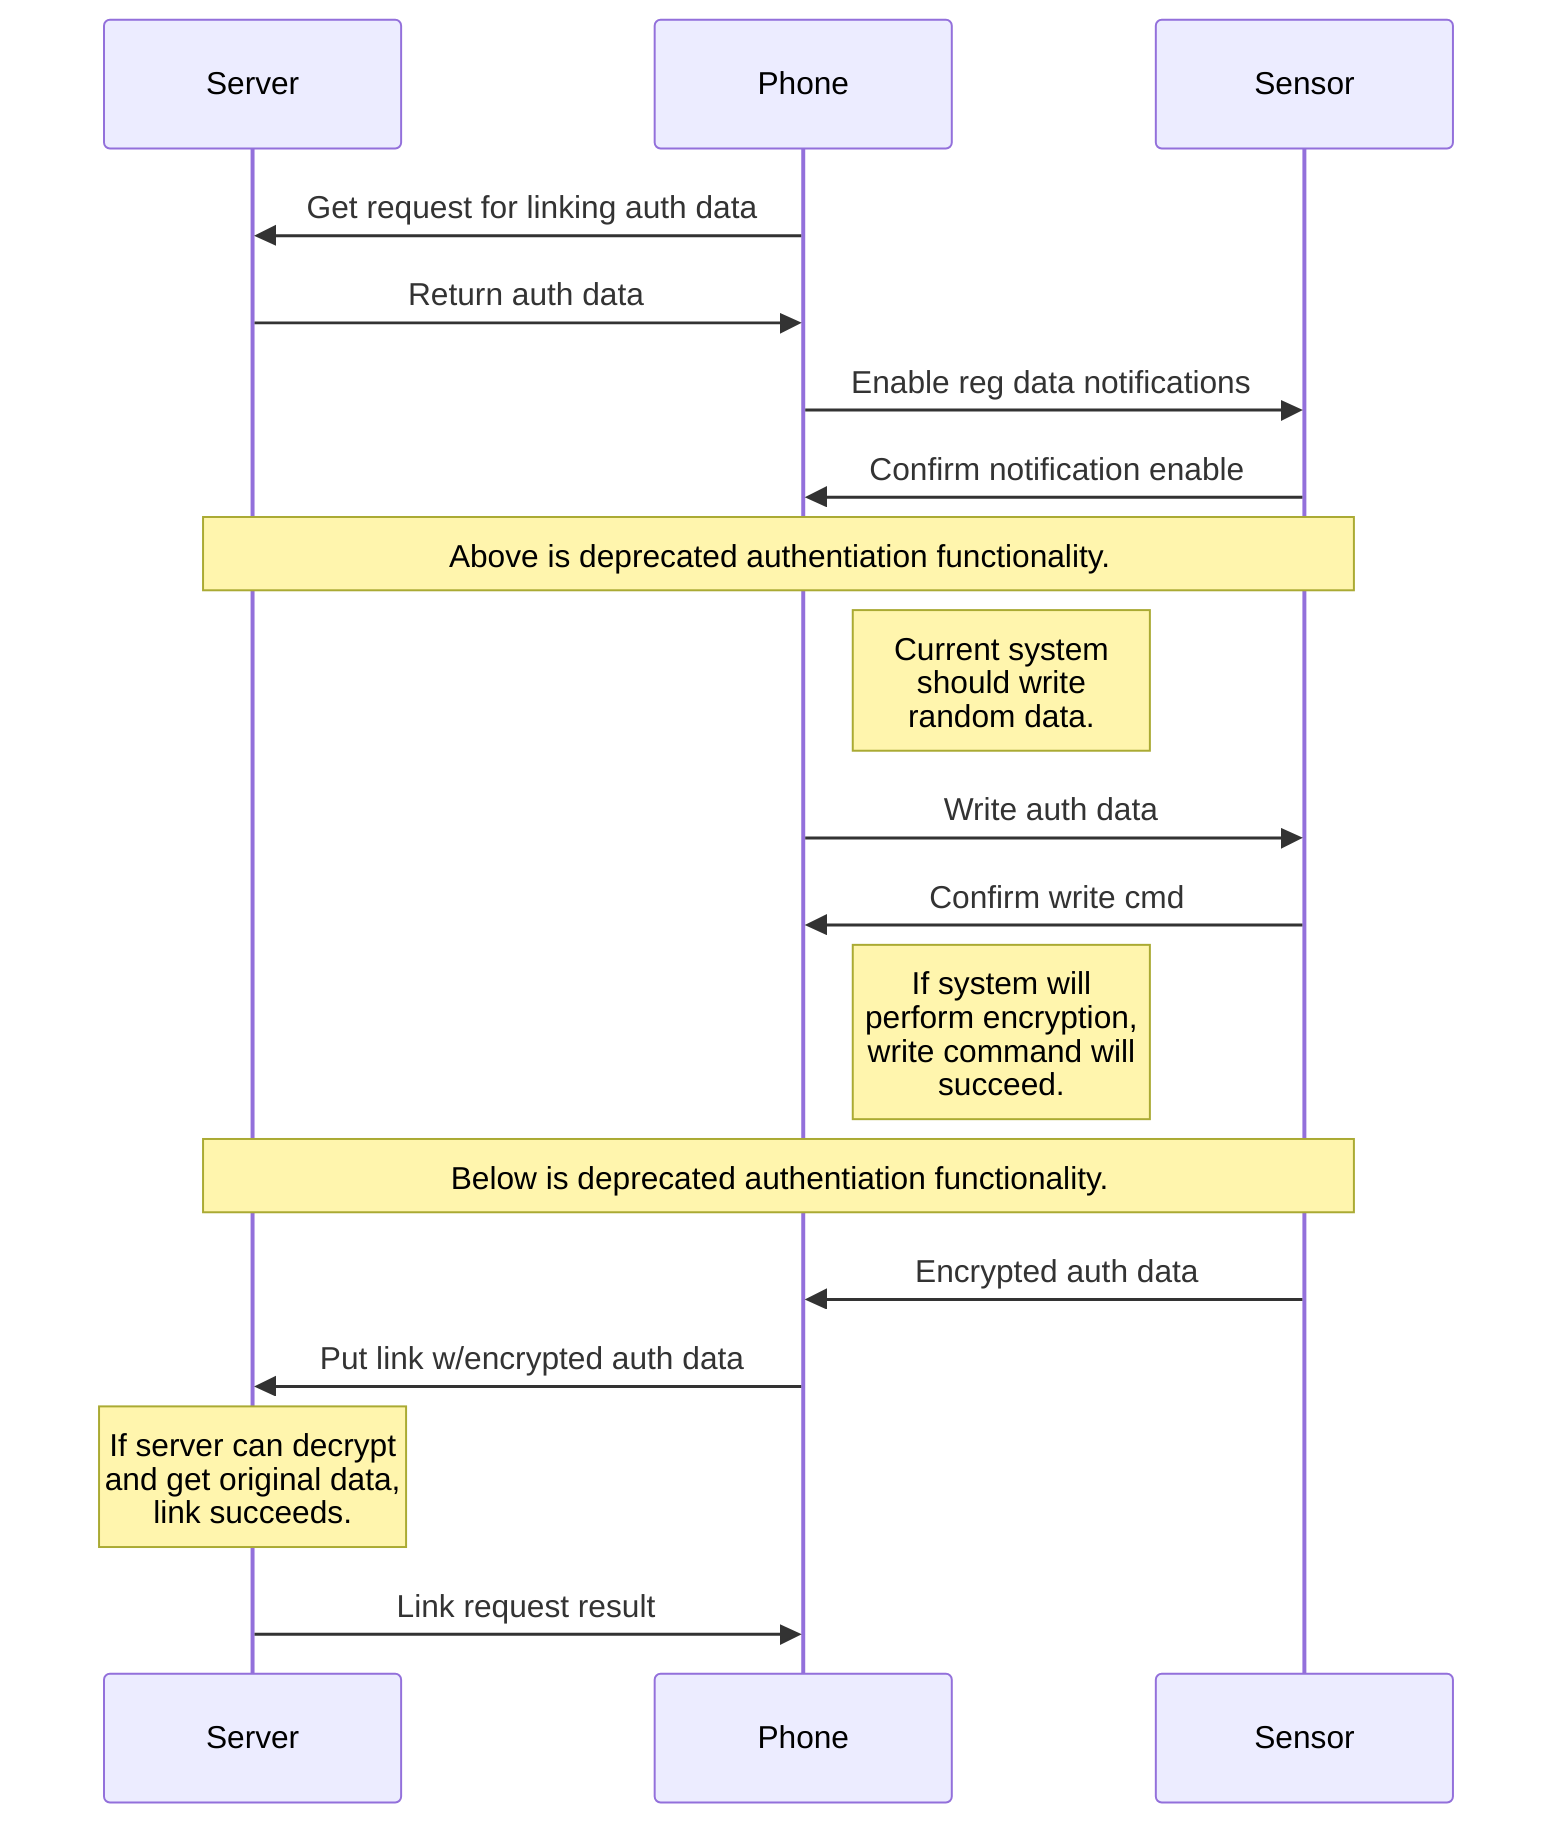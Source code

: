 sequenceDiagram
participant Sv as Server
participant P as Phone
participant Sn as Sensor
P->>Sv: Get request for linking auth data
Sv->>P: Return auth data
P->>Sn: Enable reg data notifications
Sn->>P: Confirm notification enable
Note over Sv,Sn: Above is deprecated authentiation functionality.
Note right of P: Current system<br/>should write<br/>random data.
P->>Sn: Write auth data
Sn->>P: Confirm write cmd
Note right of P: If system will<br/>perform encryption,<br/>write command will<br/>succeed.
Note over Sv,Sn: Below is deprecated authentiation functionality.
Sn->>P: Encrypted auth data
P->>Sv: Put link w/encrypted auth data
Note over Sv: If server can decrypt<br/>and get original data,<br/>link succeeds.
Sv->>P: Link request result